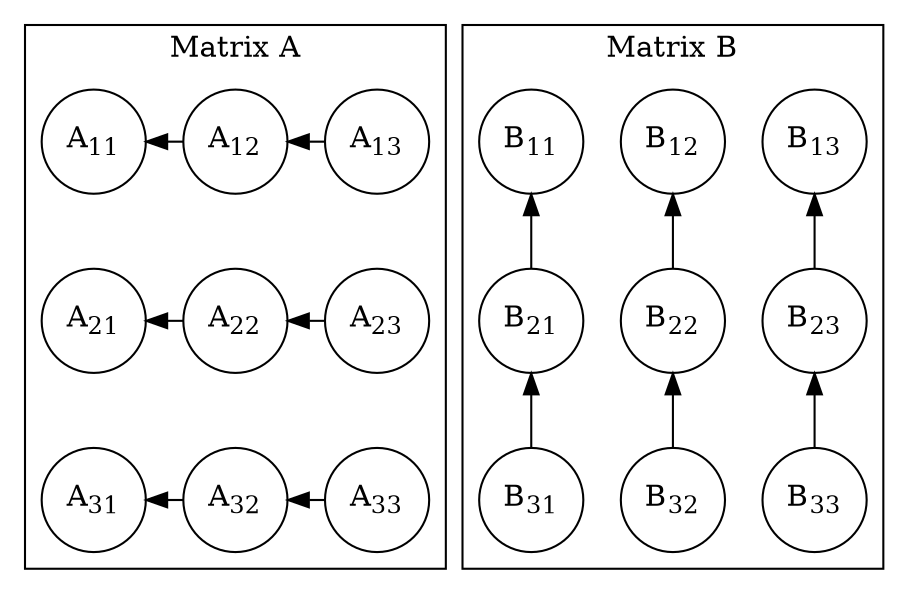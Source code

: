 digraph G {
  //splines="line";
  node [shape=circle,
      fixedsize=true, # don't allow nodes to change sizes dynamically
      width=0.7, nodesep = 0.5, ranksep = 0.5];  
  subgraph cluster_0 {
    //node[ shape = plaintext ];
    edge[dir="back"];//, style = invis];
    a[label = <A<SUB>11</SUB>>];
    b[label = <A<SUB>12</SUB>>];
    c[label = <A<SUB>13</SUB>>];
    d[label = <A<SUB>21</SUB>>];
    e[label = <A<SUB>22</SUB>>];
    f[label = <A<SUB>23</SUB>>];
    g[label = <A<SUB>31</SUB>>];
    h[label = <A<SUB>32</SUB>>];
    i[label = <A<SUB>33</SUB>>];
    label = "Matrix A";

    a -> b;//[label= " "];
    b -> c;
    a -> d[style=invis];
    d -> e;
    e -> f;
    d -> g[style=invis];
    g -> h;
    h -> i;
    c -> f[style=invis];
    f -> d[style=invis];

    {rank = same; a;b;c}
    {rank = same; d;e;f}
    {rank = same; g;h;i}
  }
  
  subgraph cluster_1 {
    edge [dir="back"];
    a1[label = <B<SUB>11</SUB>>];
    b1[label = <B<SUB>12</SUB>>];
    c1[label = <B<SUB>13</SUB>>];
    d1[label = <B<SUB>21</SUB>>];
    e1[label = <B<SUB>22</SUB>>];
    f1[label = <B<SUB>23</SUB>>];
    g1[label = <B<SUB>31</SUB>>];
    h1[label = <B<SUB>32</SUB>>];
    i1[label = <B<SUB>33</SUB>>];
    label = "Matrix B";

    c1 -> f1;//label= " "];
    f1 -> i1;
    b1 -> e1;
    e1 -> h1;
  
    a1 -> b1[style=invis];
    b1 -> c1[style=invis];
    a1 -> d1;
    d1 -> e1[style=invis];
    e1 -> f1[style=invis];
    d1 -> g1;
    g1 -> h1[style=invis];
    h1 -> i1[style=invis];
    {rank = same; a1;b1;c1}
    {rank = same; d1;e1;f1}
    {rank = same; g1;h1;i1}
  }
} 
